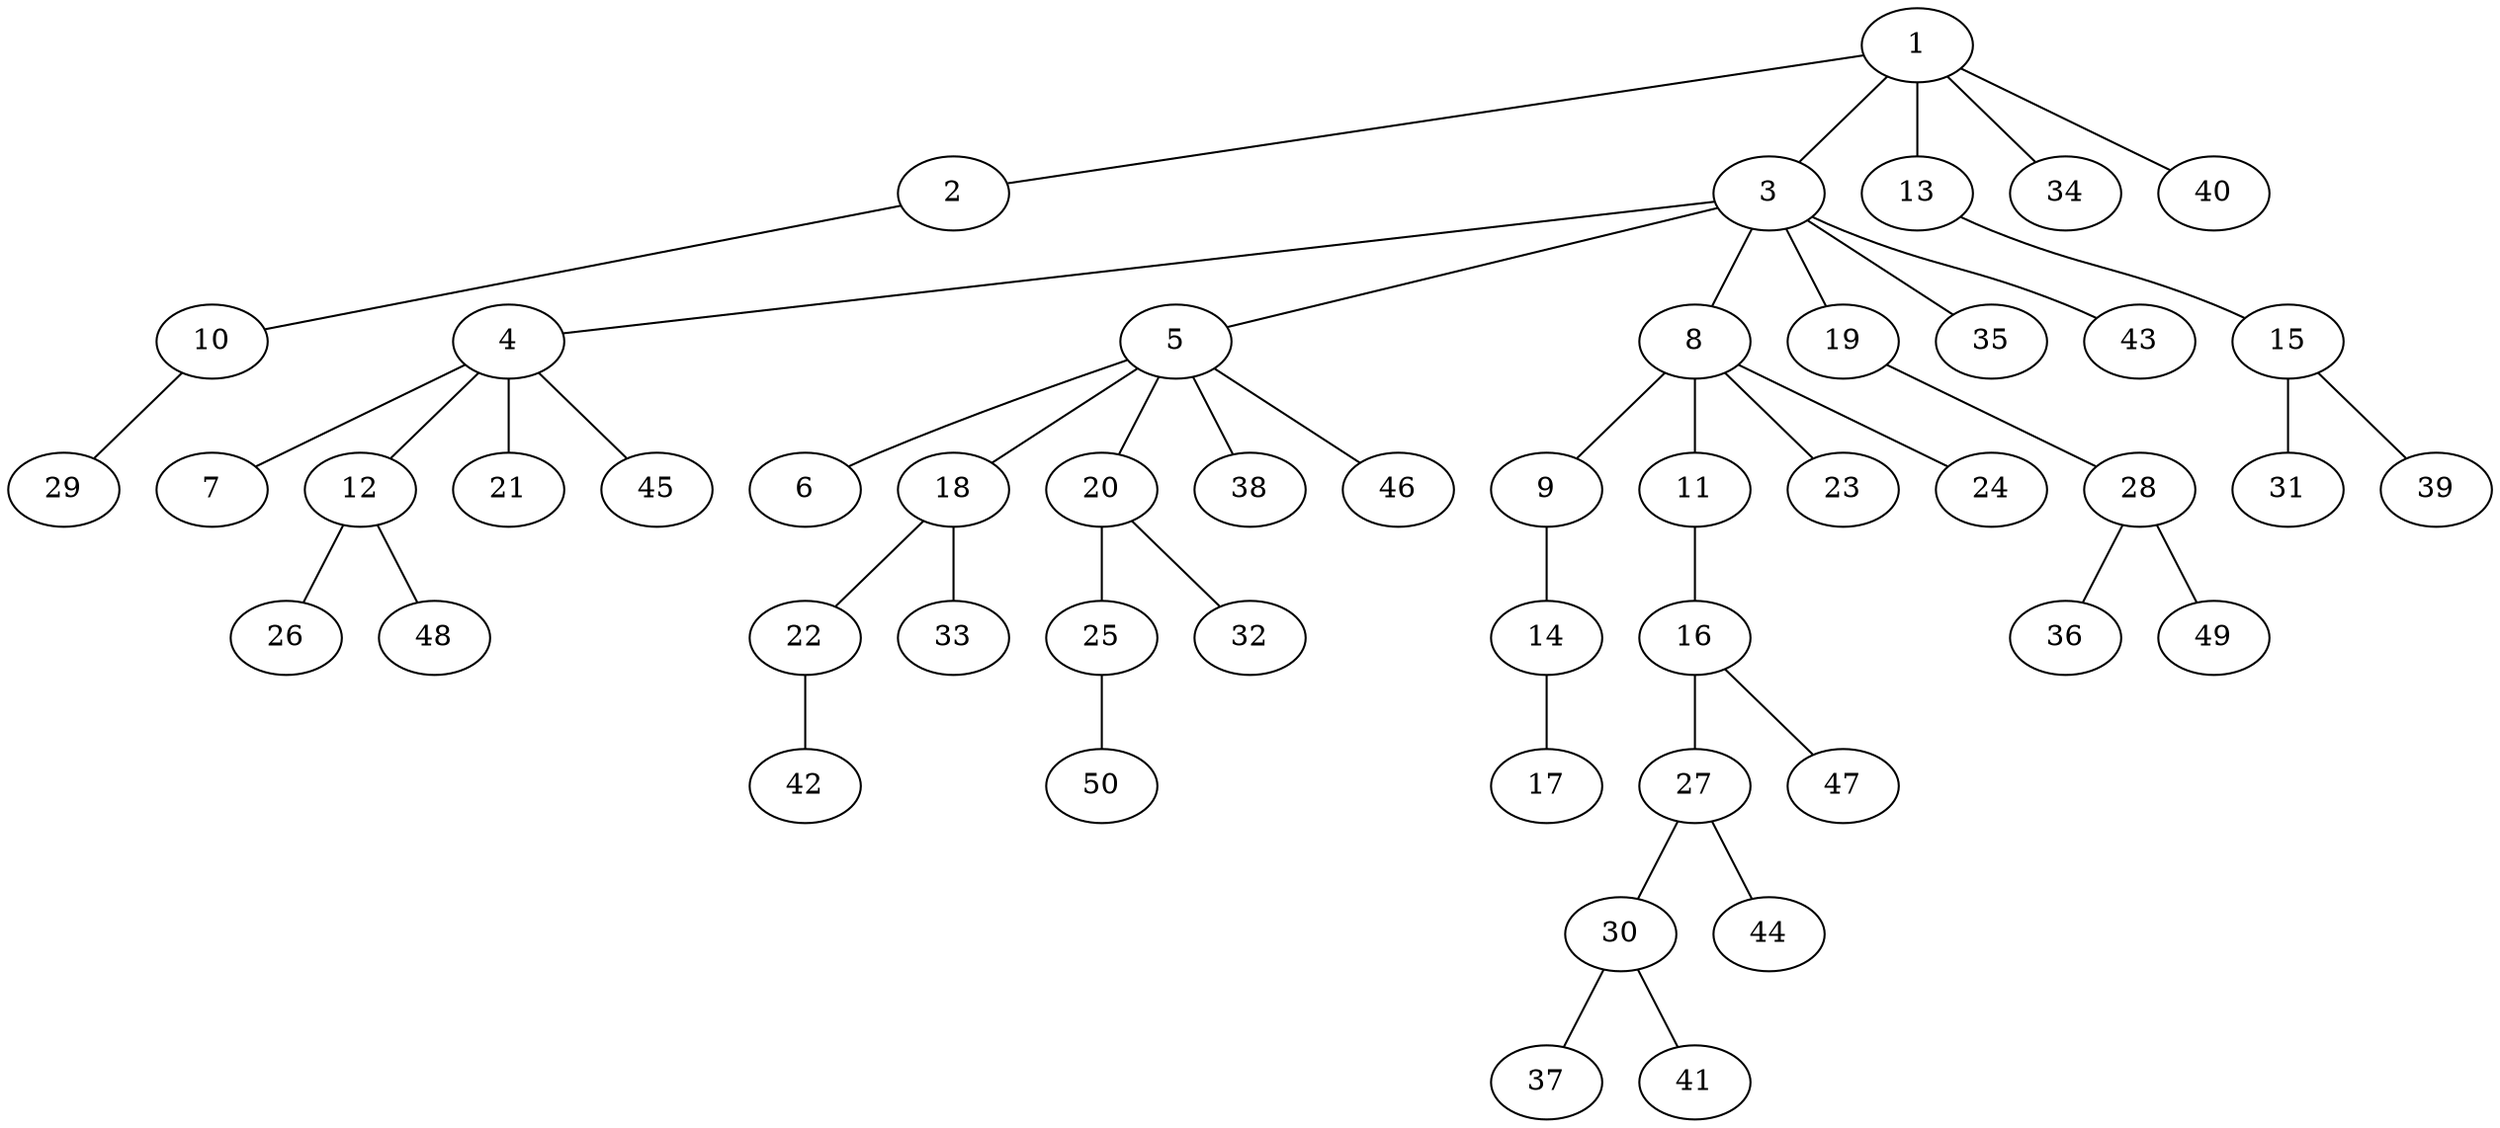 graph graphname {1--2
1--3
1--13
1--34
1--40
2--10
3--4
3--5
3--8
3--19
3--35
3--43
4--7
4--12
4--21
4--45
5--6
5--18
5--20
5--38
5--46
8--9
8--11
8--23
8--24
9--14
10--29
11--16
12--26
12--48
13--15
14--17
15--31
15--39
16--27
16--47
18--22
18--33
19--28
20--25
20--32
22--42
25--50
27--30
27--44
28--36
28--49
30--37
30--41
}